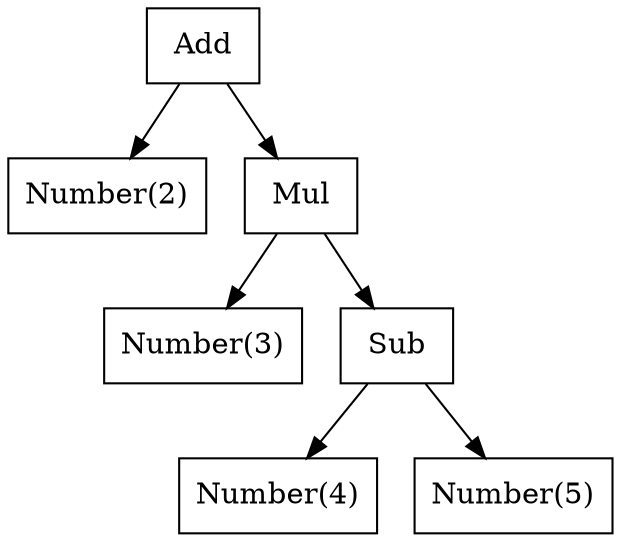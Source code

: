 digraph AST {
    node [shape=box];
    node0 [label="Add"];
    node1 [label="Number(2)"];
    node0 -> node1;
    node2 [label="Mul"];
    node0 -> node2;
    node3 [label="Number(3)"];
    node2 -> node3;
    node4 [label="Sub"];
    node2 -> node4;
    node5 [label="Number(4)"];
    node4 -> node5;
    node6 [label="Number(5)"];
    node4 -> node6;
}
